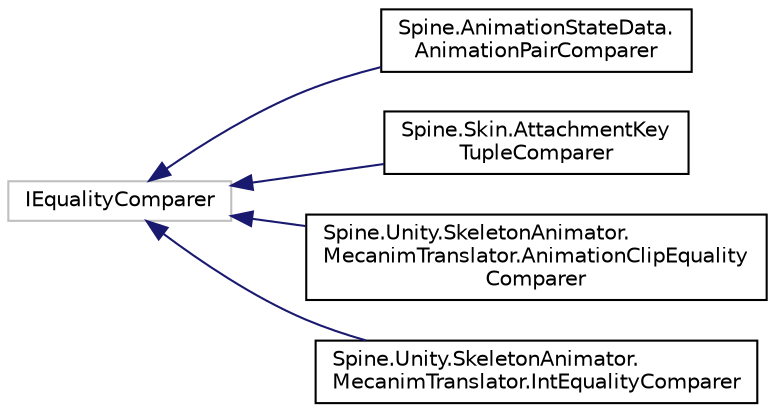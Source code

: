 digraph "그래픽컬한 클래스 계통도"
{
 // LATEX_PDF_SIZE
  edge [fontname="Helvetica",fontsize="10",labelfontname="Helvetica",labelfontsize="10"];
  node [fontname="Helvetica",fontsize="10",shape=record];
  rankdir="LR";
  Node218 [label="IEqualityComparer",height=0.2,width=0.4,color="grey75", fillcolor="white", style="filled",tooltip=" "];
  Node218 -> Node0 [dir="back",color="midnightblue",fontsize="10",style="solid",fontname="Helvetica"];
  Node0 [label="Spine.AnimationStateData.\lAnimationPairComparer",height=0.2,width=0.4,color="black", fillcolor="white", style="filled",URL="$class_spine_1_1_animation_state_data_1_1_animation_pair_comparer.html",tooltip=" "];
  Node218 -> Node220 [dir="back",color="midnightblue",fontsize="10",style="solid",fontname="Helvetica"];
  Node220 [label="Spine.Skin.AttachmentKey\lTupleComparer",height=0.2,width=0.4,color="black", fillcolor="white", style="filled",URL="$class_spine_1_1_skin_1_1_attachment_key_tuple_comparer.html",tooltip=" "];
  Node218 -> Node221 [dir="back",color="midnightblue",fontsize="10",style="solid",fontname="Helvetica"];
  Node221 [label="Spine.Unity.SkeletonAnimator.\lMecanimTranslator.AnimationClipEquality\lComparer",height=0.2,width=0.4,color="black", fillcolor="white", style="filled",URL="$class_spine_1_1_unity_1_1_skeleton_animator_1_1_mecanim_translator_1_1_animation_clip_equality_comparer.html",tooltip=" "];
  Node218 -> Node222 [dir="back",color="midnightblue",fontsize="10",style="solid",fontname="Helvetica"];
  Node222 [label="Spine.Unity.SkeletonAnimator.\lMecanimTranslator.IntEqualityComparer",height=0.2,width=0.4,color="black", fillcolor="white", style="filled",URL="$class_spine_1_1_unity_1_1_skeleton_animator_1_1_mecanim_translator_1_1_int_equality_comparer.html",tooltip=" "];
}
